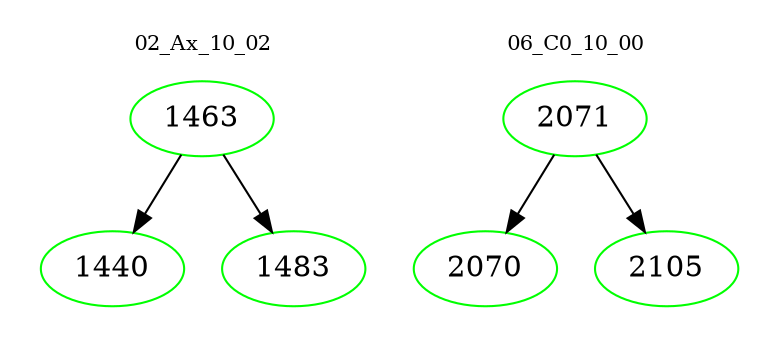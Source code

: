 digraph{
subgraph cluster_0 {
color = white
label = "02_Ax_10_02";
fontsize=10;
T0_1463 [label="1463", color="green"]
T0_1463 -> T0_1440 [color="black"]
T0_1440 [label="1440", color="green"]
T0_1463 -> T0_1483 [color="black"]
T0_1483 [label="1483", color="green"]
}
subgraph cluster_1 {
color = white
label = "06_C0_10_00";
fontsize=10;
T1_2071 [label="2071", color="green"]
T1_2071 -> T1_2070 [color="black"]
T1_2070 [label="2070", color="green"]
T1_2071 -> T1_2105 [color="black"]
T1_2105 [label="2105", color="green"]
}
}
